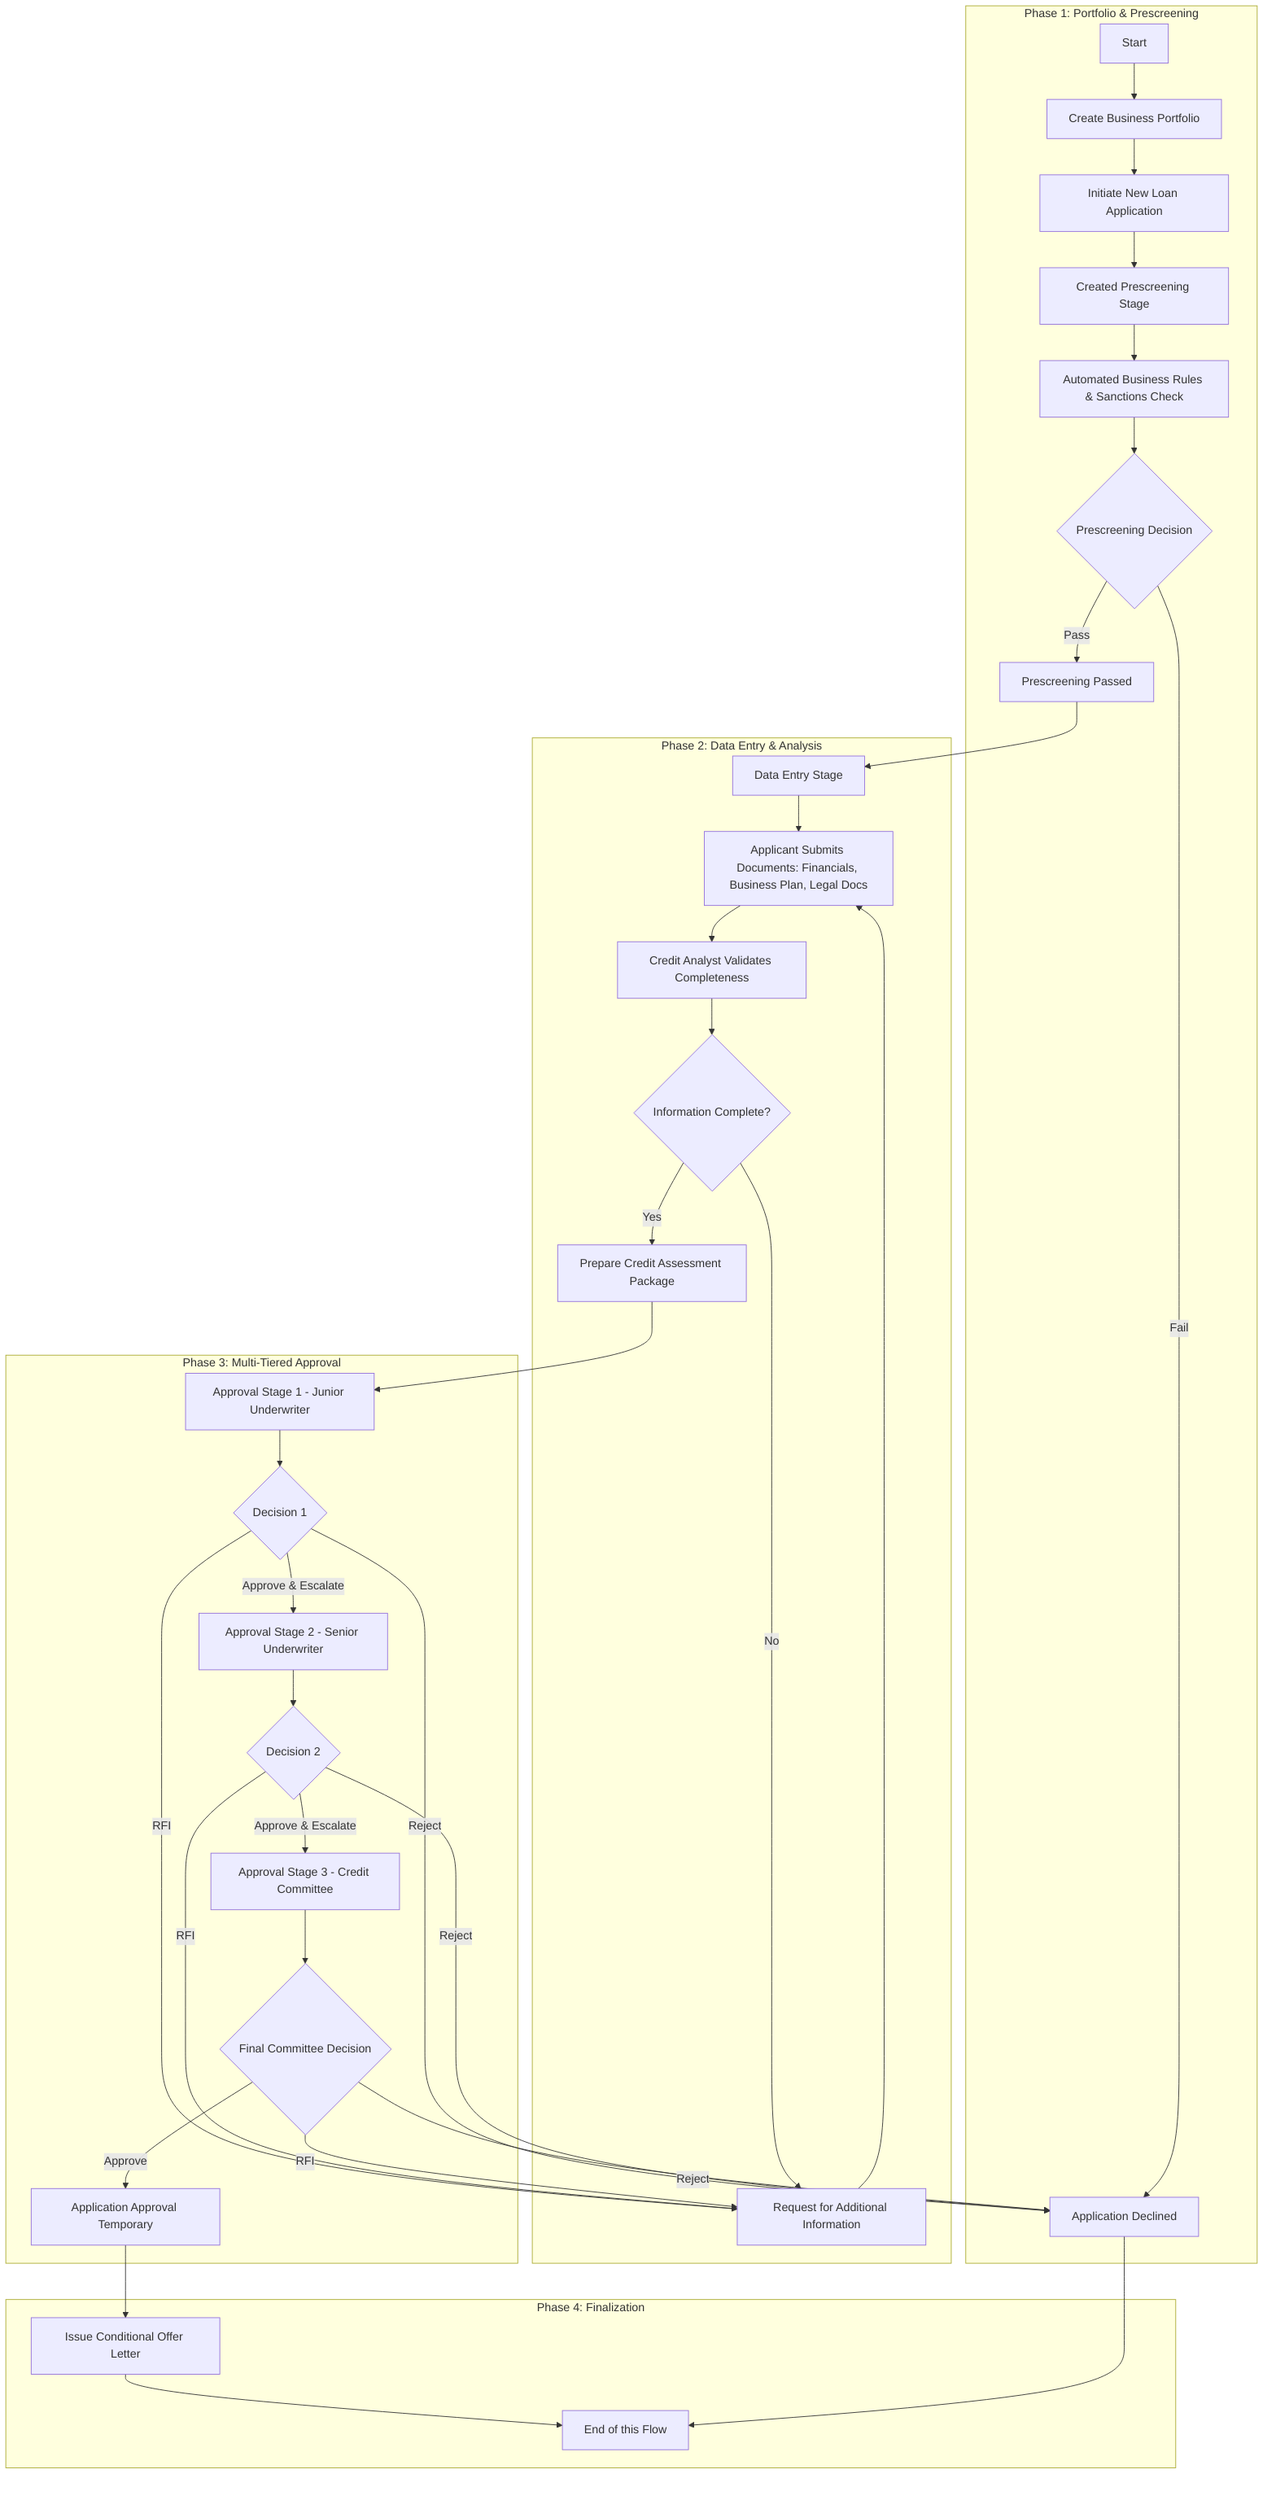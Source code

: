 flowchart TD
    subgraph "Phase 1: Portfolio & Prescreening"
        A[Start] --> B[Create Business Portfolio]
        B --> C[Initiate New Loan Application]
        C --> D[Created Prescreening Stage]
        D --> E[Automated Business Rules & Sanctions Check]
        E --> F{Prescreening Decision}
        F -- Pass --> G[Prescreening Passed]
        F -- Fail --> Z[Application Declined]
    end

    subgraph "Phase 2: Data Entry & Analysis"
        G --> H[Data Entry Stage]
        H --> I[Applicant Submits Documents: Financials, Business Plan, Legal Docs]
        I --> J[Credit Analyst Validates Completeness]
        J --> K{Information Complete?}
        K -- No --> L[Request for Additional Information]
        L --> I
        K -- Yes --> M[Prepare Credit Assessment Package]
    end

    subgraph "Phase 3: Multi-Tiered Approval"
        M --> N[Approval Stage 1 - Junior Underwriter]
        N --> O{Decision 1}
        O -- Approve & Escalate --> P[Approval Stage 2 - Senior Underwriter]
        O -- Reject --> Z
        O -- RFI --> L
        
        P --> Q{Decision 2}
        Q -- Approve & Escalate --> R[Approval Stage 3 - Credit Committee]
        Q -- Reject --> Z
        Q -- RFI --> L

        R --> S{Final Committee Decision}
        S -- Approve --> T[Application Approval Temporary]
        S -- Reject --> Z
        S -- RFI --> L
    end

    subgraph "Phase 4: Finalization"
        T --> U[Issue Conditional Offer Letter]
        U --> V[End of this Flow]
        Z --> V
    end